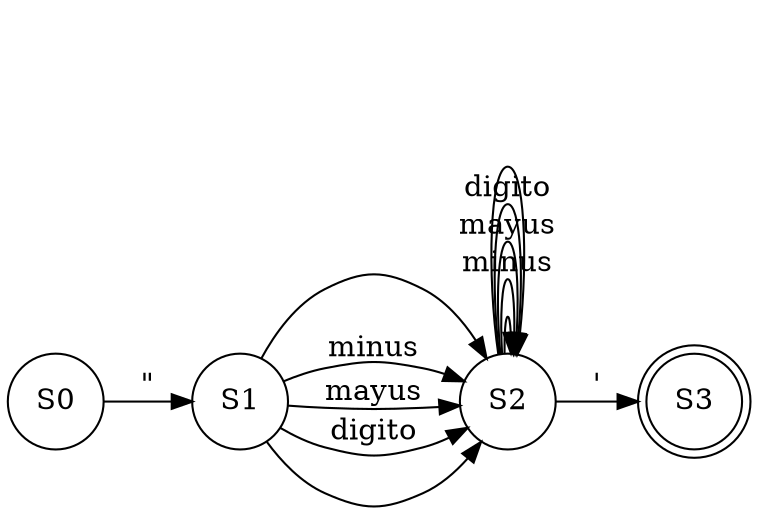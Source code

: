 digraph structs {
rankdir=LR;
node [shape=doublecircle];S3;
node [shape=circle];S0->S1[label="\""];
S1->S2[label="\n"];
S1->S2[label="minus"];
S1->S2[label="mayus"];
S1->S2[label="digito"];
S1->S2[label=" "];
S2->S2[label="\n"];
S2->S2[label="minus"];
S2->S2[label="mayus"];
S2->S2[label="digito"];
S2->S2[label=" "];
S2->S3[label="\'"];
}
